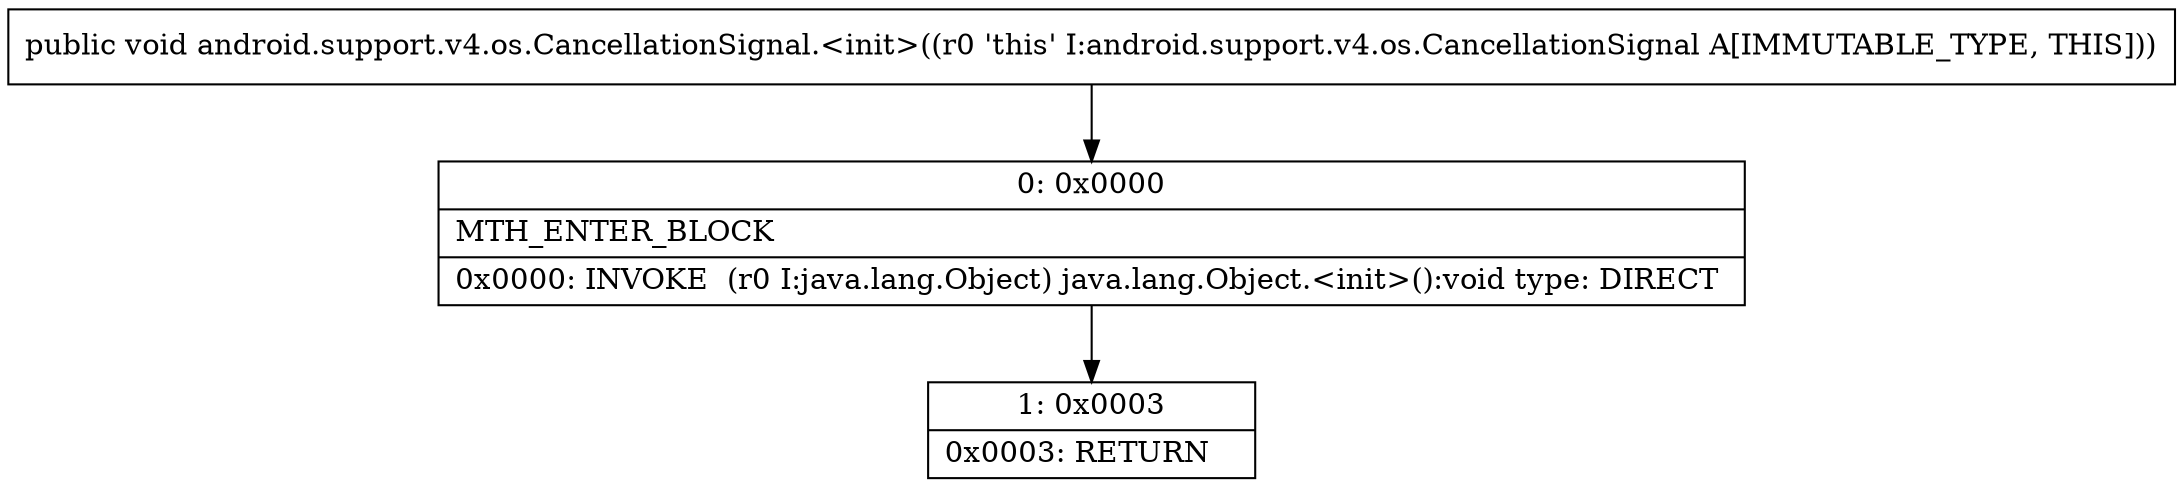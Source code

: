 digraph "CFG forandroid.support.v4.os.CancellationSignal.\<init\>()V" {
Node_0 [shape=record,label="{0\:\ 0x0000|MTH_ENTER_BLOCK\l|0x0000: INVOKE  (r0 I:java.lang.Object) java.lang.Object.\<init\>():void type: DIRECT \l}"];
Node_1 [shape=record,label="{1\:\ 0x0003|0x0003: RETURN   \l}"];
MethodNode[shape=record,label="{public void android.support.v4.os.CancellationSignal.\<init\>((r0 'this' I:android.support.v4.os.CancellationSignal A[IMMUTABLE_TYPE, THIS])) }"];
MethodNode -> Node_0;
Node_0 -> Node_1;
}

